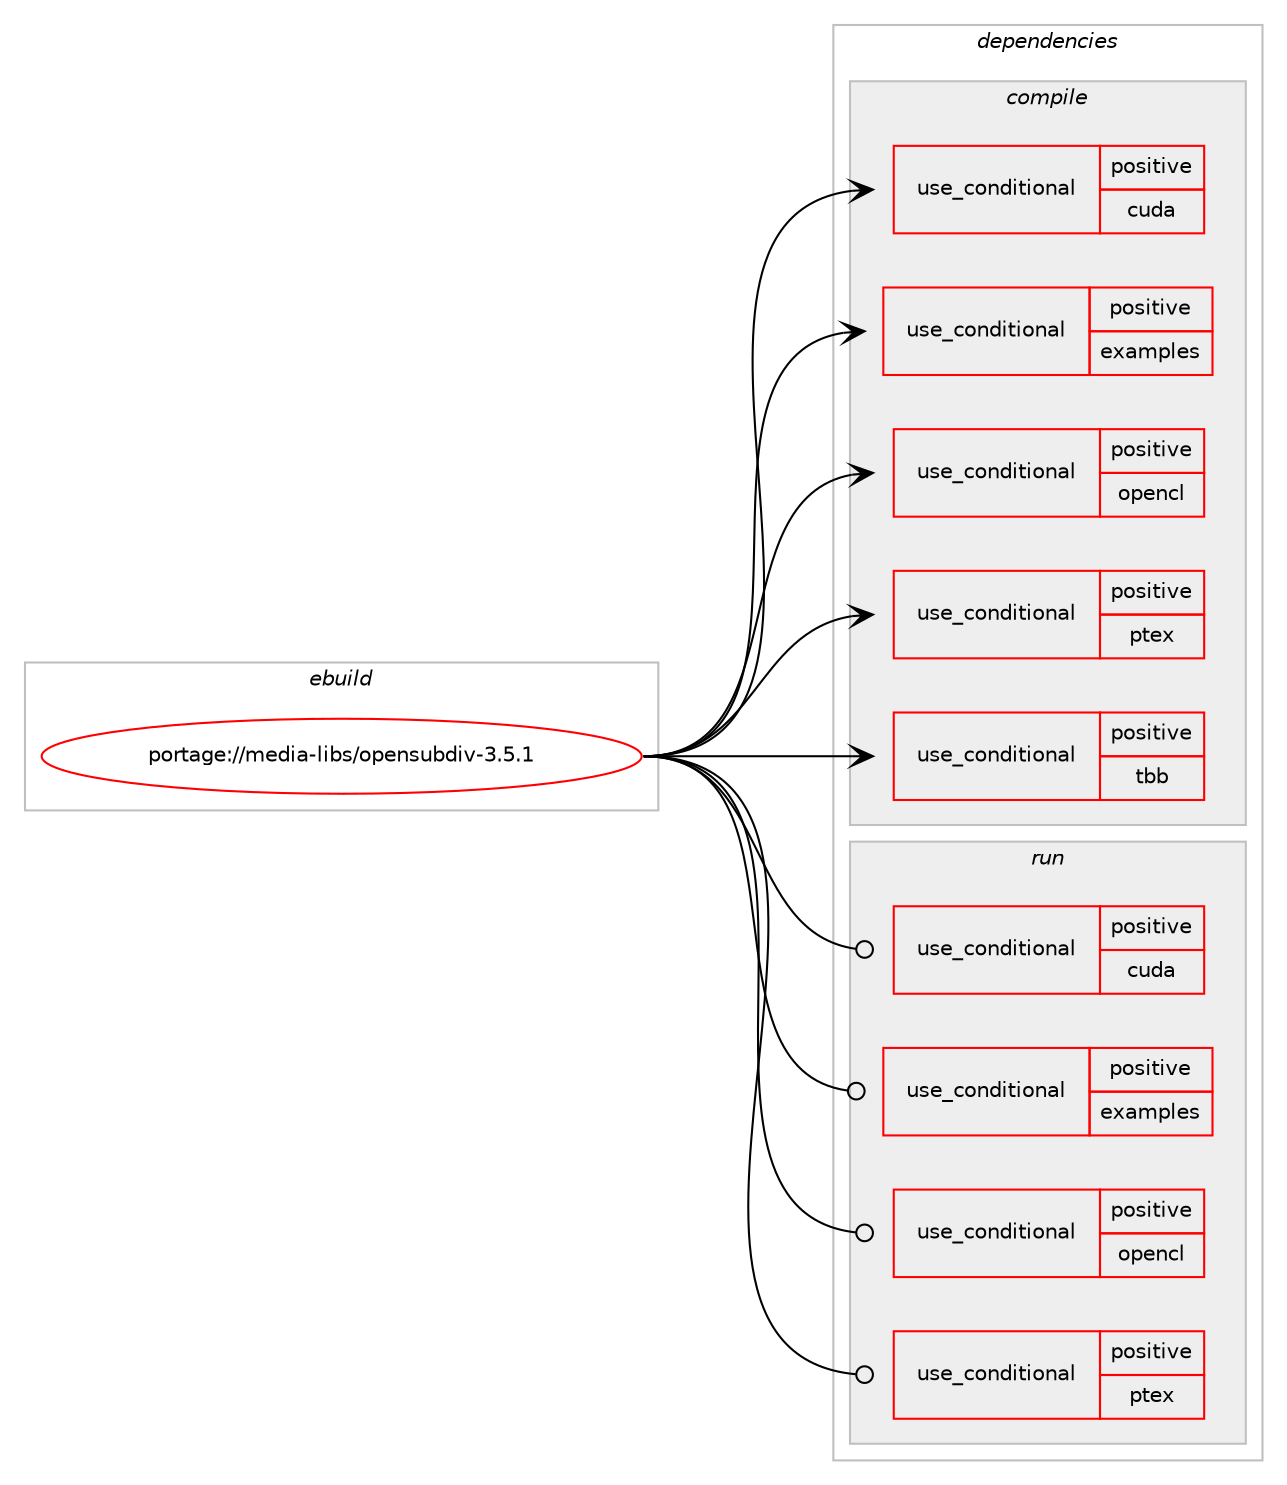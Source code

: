 digraph prolog {

# *************
# Graph options
# *************

newrank=true;
concentrate=true;
compound=true;
graph [rankdir=LR,fontname=Helvetica,fontsize=10,ranksep=1.5];#, ranksep=2.5, nodesep=0.2];
edge  [arrowhead=vee];
node  [fontname=Helvetica,fontsize=10];

# **********
# The ebuild
# **********

subgraph cluster_leftcol {
color=gray;
rank=same;
label=<<i>ebuild</i>>;
id [label="portage://media-libs/opensubdiv-3.5.1", color=red, width=4, href="../media-libs/opensubdiv-3.5.1.svg"];
}

# ****************
# The dependencies
# ****************

subgraph cluster_midcol {
color=gray;
label=<<i>dependencies</i>>;
subgraph cluster_compile {
fillcolor="#eeeeee";
style=filled;
label=<<i>compile</i>>;
subgraph cond75445 {
dependency158219 [label=<<TABLE BORDER="0" CELLBORDER="1" CELLSPACING="0" CELLPADDING="4"><TR><TD ROWSPAN="3" CELLPADDING="10">use_conditional</TD></TR><TR><TD>positive</TD></TR><TR><TD>cuda</TD></TR></TABLE>>, shape=none, color=red];
# *** BEGIN UNKNOWN DEPENDENCY TYPE (TODO) ***
# dependency158219 -> package_dependency(portage://media-libs/opensubdiv-3.5.1,install,no,dev-util,nvidia-cuda-toolkit,none,[,,],any_different_slot,[])
# *** END UNKNOWN DEPENDENCY TYPE (TODO) ***

}
id:e -> dependency158219:w [weight=20,style="solid",arrowhead="vee"];
subgraph cond75446 {
dependency158220 [label=<<TABLE BORDER="0" CELLBORDER="1" CELLSPACING="0" CELLPADDING="4"><TR><TD ROWSPAN="3" CELLPADDING="10">use_conditional</TD></TR><TR><TD>positive</TD></TR><TR><TD>examples</TD></TR></TABLE>>, shape=none, color=red];
# *** BEGIN UNKNOWN DEPENDENCY TYPE (TODO) ***
# dependency158220 -> package_dependency(portage://media-libs/opensubdiv-3.5.1,install,no,media-libs,glew,none,[,,],any_same_slot,[])
# *** END UNKNOWN DEPENDENCY TYPE (TODO) ***

# *** BEGIN UNKNOWN DEPENDENCY TYPE (TODO) ***
# dependency158220 -> package_dependency(portage://media-libs/opensubdiv-3.5.1,install,no,media-libs,glfw,none,[,,],any_same_slot,[])
# *** END UNKNOWN DEPENDENCY TYPE (TODO) ***

# *** BEGIN UNKNOWN DEPENDENCY TYPE (TODO) ***
# dependency158220 -> package_dependency(portage://media-libs/opensubdiv-3.5.1,install,no,x11-libs,libXinerama,none,[,,],[],[])
# *** END UNKNOWN DEPENDENCY TYPE (TODO) ***

}
id:e -> dependency158220:w [weight=20,style="solid",arrowhead="vee"];
subgraph cond75447 {
dependency158221 [label=<<TABLE BORDER="0" CELLBORDER="1" CELLSPACING="0" CELLPADDING="4"><TR><TD ROWSPAN="3" CELLPADDING="10">use_conditional</TD></TR><TR><TD>positive</TD></TR><TR><TD>opencl</TD></TR></TABLE>>, shape=none, color=red];
# *** BEGIN UNKNOWN DEPENDENCY TYPE (TODO) ***
# dependency158221 -> package_dependency(portage://media-libs/opensubdiv-3.5.1,install,no,virtual,opencl,none,[,,],[],[])
# *** END UNKNOWN DEPENDENCY TYPE (TODO) ***

}
id:e -> dependency158221:w [weight=20,style="solid",arrowhead="vee"];
subgraph cond75448 {
dependency158222 [label=<<TABLE BORDER="0" CELLBORDER="1" CELLSPACING="0" CELLPADDING="4"><TR><TD ROWSPAN="3" CELLPADDING="10">use_conditional</TD></TR><TR><TD>positive</TD></TR><TR><TD>ptex</TD></TR></TABLE>>, shape=none, color=red];
# *** BEGIN UNKNOWN DEPENDENCY TYPE (TODO) ***
# dependency158222 -> package_dependency(portage://media-libs/opensubdiv-3.5.1,install,no,media-libs,ptex,none,[,,],[],[])
# *** END UNKNOWN DEPENDENCY TYPE (TODO) ***

}
id:e -> dependency158222:w [weight=20,style="solid",arrowhead="vee"];
subgraph cond75449 {
dependency158223 [label=<<TABLE BORDER="0" CELLBORDER="1" CELLSPACING="0" CELLPADDING="4"><TR><TD ROWSPAN="3" CELLPADDING="10">use_conditional</TD></TR><TR><TD>positive</TD></TR><TR><TD>tbb</TD></TR></TABLE>>, shape=none, color=red];
# *** BEGIN UNKNOWN DEPENDENCY TYPE (TODO) ***
# dependency158223 -> package_dependency(portage://media-libs/opensubdiv-3.5.1,install,no,dev-cpp,tbb,none,[,,],any_same_slot,[])
# *** END UNKNOWN DEPENDENCY TYPE (TODO) ***

}
id:e -> dependency158223:w [weight=20,style="solid",arrowhead="vee"];
}
subgraph cluster_compileandrun {
fillcolor="#eeeeee";
style=filled;
label=<<i>compile and run</i>>;
}
subgraph cluster_run {
fillcolor="#eeeeee";
style=filled;
label=<<i>run</i>>;
subgraph cond75450 {
dependency158224 [label=<<TABLE BORDER="0" CELLBORDER="1" CELLSPACING="0" CELLPADDING="4"><TR><TD ROWSPAN="3" CELLPADDING="10">use_conditional</TD></TR><TR><TD>positive</TD></TR><TR><TD>cuda</TD></TR></TABLE>>, shape=none, color=red];
# *** BEGIN UNKNOWN DEPENDENCY TYPE (TODO) ***
# dependency158224 -> package_dependency(portage://media-libs/opensubdiv-3.5.1,run,no,dev-util,nvidia-cuda-toolkit,none,[,,],any_different_slot,[])
# *** END UNKNOWN DEPENDENCY TYPE (TODO) ***

}
id:e -> dependency158224:w [weight=20,style="solid",arrowhead="odot"];
subgraph cond75451 {
dependency158225 [label=<<TABLE BORDER="0" CELLBORDER="1" CELLSPACING="0" CELLPADDING="4"><TR><TD ROWSPAN="3" CELLPADDING="10">use_conditional</TD></TR><TR><TD>positive</TD></TR><TR><TD>examples</TD></TR></TABLE>>, shape=none, color=red];
# *** BEGIN UNKNOWN DEPENDENCY TYPE (TODO) ***
# dependency158225 -> package_dependency(portage://media-libs/opensubdiv-3.5.1,run,no,media-libs,glew,none,[,,],any_same_slot,[])
# *** END UNKNOWN DEPENDENCY TYPE (TODO) ***

# *** BEGIN UNKNOWN DEPENDENCY TYPE (TODO) ***
# dependency158225 -> package_dependency(portage://media-libs/opensubdiv-3.5.1,run,no,media-libs,glfw,none,[,,],any_same_slot,[])
# *** END UNKNOWN DEPENDENCY TYPE (TODO) ***

# *** BEGIN UNKNOWN DEPENDENCY TYPE (TODO) ***
# dependency158225 -> package_dependency(portage://media-libs/opensubdiv-3.5.1,run,no,x11-libs,libXinerama,none,[,,],[],[])
# *** END UNKNOWN DEPENDENCY TYPE (TODO) ***

}
id:e -> dependency158225:w [weight=20,style="solid",arrowhead="odot"];
subgraph cond75452 {
dependency158226 [label=<<TABLE BORDER="0" CELLBORDER="1" CELLSPACING="0" CELLPADDING="4"><TR><TD ROWSPAN="3" CELLPADDING="10">use_conditional</TD></TR><TR><TD>positive</TD></TR><TR><TD>opencl</TD></TR></TABLE>>, shape=none, color=red];
# *** BEGIN UNKNOWN DEPENDENCY TYPE (TODO) ***
# dependency158226 -> package_dependency(portage://media-libs/opensubdiv-3.5.1,run,no,virtual,opencl,none,[,,],[],[])
# *** END UNKNOWN DEPENDENCY TYPE (TODO) ***

}
id:e -> dependency158226:w [weight=20,style="solid",arrowhead="odot"];
subgraph cond75453 {
dependency158227 [label=<<TABLE BORDER="0" CELLBORDER="1" CELLSPACING="0" CELLPADDING="4"><TR><TD ROWSPAN="3" CELLPADDING="10">use_conditional</TD></TR><TR><TD>positive</TD></TR><TR><TD>ptex</TD></TR></TABLE>>, shape=none, color=red];
# *** BEGIN UNKNOWN DEPENDENCY TYPE (TODO) ***
# dependency158227 -> package_dependency(portage://media-libs/opensubdiv-3.5.1,run,no,media-libs,ptex,none,[,,],[],[])
# *** END UNKNOWN DEPENDENCY TYPE (TODO) ***

}
id:e -> dependency158227:w [weight=20,style="solid",arrowhead="odot"];
}
}

# **************
# The candidates
# **************

subgraph cluster_choices {
rank=same;
color=gray;
label=<<i>candidates</i>>;

}

}
